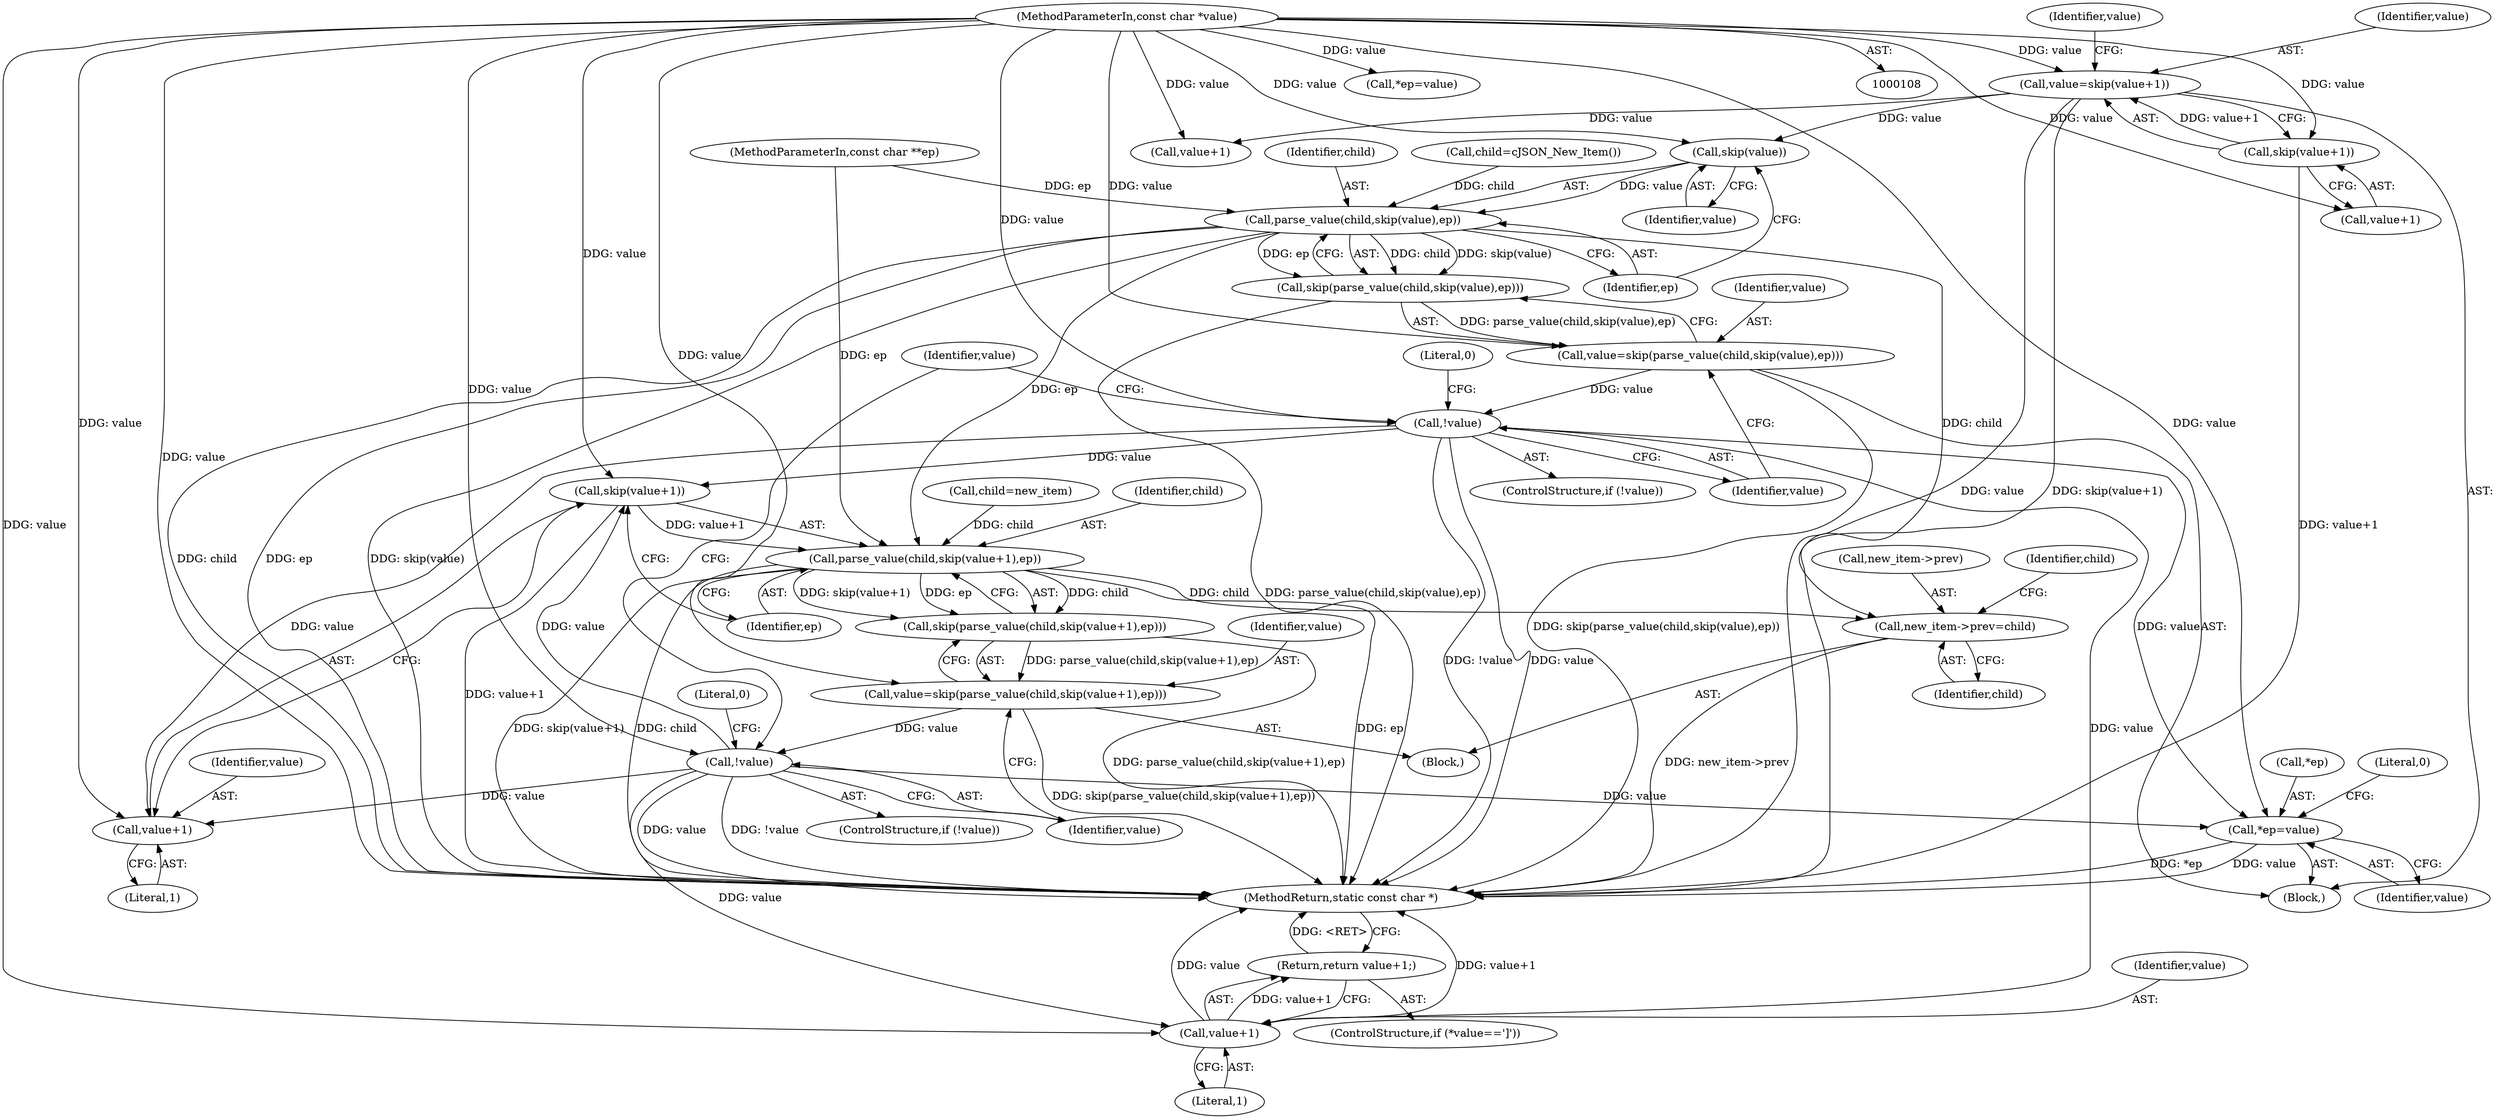 digraph "0_iperf_91f2fa59e8ed80dfbf400add0164ee0e508e412a_35@pointer" {
"1000165" [label="(Call,skip(value))"];
"1000131" [label="(Call,value=skip(value+1))"];
"1000133" [label="(Call,skip(value+1))"];
"1000110" [label="(MethodParameterIn,const char *value)"];
"1000163" [label="(Call,parse_value(child,skip(value),ep))"];
"1000162" [label="(Call,skip(parse_value(child,skip(value),ep)))"];
"1000160" [label="(Call,value=skip(parse_value(child,skip(value),ep)))"];
"1000169" [label="(Call,!value)"];
"1000205" [label="(Call,skip(value+1))"];
"1000203" [label="(Call,parse_value(child,skip(value+1),ep))"];
"1000192" [label="(Call,new_item->prev=child)"];
"1000202" [label="(Call,skip(parse_value(child,skip(value+1),ep)))"];
"1000200" [label="(Call,value=skip(parse_value(child,skip(value+1),ep)))"];
"1000211" [label="(Call,!value)"];
"1000206" [label="(Call,value+1)"];
"1000221" [label="(Call,value+1)"];
"1000220" [label="(Return,return value+1;)"];
"1000224" [label="(Call,*ep=value)"];
"1000160" [label="(Call,value=skip(parse_value(child,skip(value),ep)))"];
"1000193" [label="(Call,new_item->prev)"];
"1000206" [label="(Call,value+1)"];
"1000223" [label="(Literal,1)"];
"1000204" [label="(Identifier,child)"];
"1000208" [label="(Literal,1)"];
"1000110" [label="(MethodParameterIn,const char *value)"];
"1000230" [label="(MethodReturn,static const char *)"];
"1000211" [label="(Call,!value)"];
"1000225" [label="(Call,*ep)"];
"1000172" [label="(Literal,0)"];
"1000222" [label="(Identifier,value)"];
"1000178" [label="(Block,)"];
"1000132" [label="(Identifier,value)"];
"1000112" [label="(Block,)"];
"1000201" [label="(Identifier,value)"];
"1000221" [label="(Call,value+1)"];
"1000140" [label="(Identifier,value)"];
"1000164" [label="(Identifier,child)"];
"1000168" [label="(ControlStructure,if (!value))"];
"1000162" [label="(Call,skip(parse_value(child,skip(value),ep)))"];
"1000196" [label="(Identifier,child)"];
"1000202" [label="(Call,skip(parse_value(child,skip(value+1),ep)))"];
"1000169" [label="(Call,!value)"];
"1000220" [label="(Return,return value+1;)"];
"1000131" [label="(Call,value=skip(value+1))"];
"1000176" [label="(Identifier,value)"];
"1000198" [label="(Identifier,child)"];
"1000161" [label="(Identifier,value)"];
"1000215" [label="(ControlStructure,if (*value==']'))"];
"1000205" [label="(Call,skip(value+1))"];
"1000150" [label="(Call,child=cJSON_New_Item())"];
"1000200" [label="(Call,value=skip(parse_value(child,skip(value+1),ep)))"];
"1000111" [label="(MethodParameterIn,const char **ep)"];
"1000209" [label="(Identifier,ep)"];
"1000214" [label="(Literal,0)"];
"1000212" [label="(Identifier,value)"];
"1000133" [label="(Call,skip(value+1))"];
"1000227" [label="(Identifier,value)"];
"1000197" [label="(Call,child=new_item)"];
"1000210" [label="(ControlStructure,if (!value))"];
"1000120" [label="(Call,*ep=value)"];
"1000229" [label="(Literal,0)"];
"1000163" [label="(Call,parse_value(child,skip(value),ep))"];
"1000224" [label="(Call,*ep=value)"];
"1000203" [label="(Call,parse_value(child,skip(value+1),ep))"];
"1000166" [label="(Identifier,value)"];
"1000165" [label="(Call,skip(value))"];
"1000143" [label="(Call,value+1)"];
"1000170" [label="(Identifier,value)"];
"1000167" [label="(Identifier,ep)"];
"1000192" [label="(Call,new_item->prev=child)"];
"1000207" [label="(Identifier,value)"];
"1000134" [label="(Call,value+1)"];
"1000165" -> "1000163"  [label="AST: "];
"1000165" -> "1000166"  [label="CFG: "];
"1000166" -> "1000165"  [label="AST: "];
"1000167" -> "1000165"  [label="CFG: "];
"1000165" -> "1000163"  [label="DDG: value"];
"1000131" -> "1000165"  [label="DDG: value"];
"1000110" -> "1000165"  [label="DDG: value"];
"1000131" -> "1000112"  [label="AST: "];
"1000131" -> "1000133"  [label="CFG: "];
"1000132" -> "1000131"  [label="AST: "];
"1000133" -> "1000131"  [label="AST: "];
"1000140" -> "1000131"  [label="CFG: "];
"1000131" -> "1000230"  [label="DDG: skip(value+1)"];
"1000131" -> "1000230"  [label="DDG: value"];
"1000133" -> "1000131"  [label="DDG: value+1"];
"1000110" -> "1000131"  [label="DDG: value"];
"1000131" -> "1000143"  [label="DDG: value"];
"1000133" -> "1000134"  [label="CFG: "];
"1000134" -> "1000133"  [label="AST: "];
"1000133" -> "1000230"  [label="DDG: value+1"];
"1000110" -> "1000133"  [label="DDG: value"];
"1000110" -> "1000108"  [label="AST: "];
"1000110" -> "1000230"  [label="DDG: value"];
"1000110" -> "1000120"  [label="DDG: value"];
"1000110" -> "1000134"  [label="DDG: value"];
"1000110" -> "1000143"  [label="DDG: value"];
"1000110" -> "1000160"  [label="DDG: value"];
"1000110" -> "1000169"  [label="DDG: value"];
"1000110" -> "1000200"  [label="DDG: value"];
"1000110" -> "1000205"  [label="DDG: value"];
"1000110" -> "1000206"  [label="DDG: value"];
"1000110" -> "1000211"  [label="DDG: value"];
"1000110" -> "1000221"  [label="DDG: value"];
"1000110" -> "1000224"  [label="DDG: value"];
"1000163" -> "1000162"  [label="AST: "];
"1000163" -> "1000167"  [label="CFG: "];
"1000164" -> "1000163"  [label="AST: "];
"1000167" -> "1000163"  [label="AST: "];
"1000162" -> "1000163"  [label="CFG: "];
"1000163" -> "1000230"  [label="DDG: child"];
"1000163" -> "1000230"  [label="DDG: ep"];
"1000163" -> "1000230"  [label="DDG: skip(value)"];
"1000163" -> "1000162"  [label="DDG: child"];
"1000163" -> "1000162"  [label="DDG: skip(value)"];
"1000163" -> "1000162"  [label="DDG: ep"];
"1000150" -> "1000163"  [label="DDG: child"];
"1000111" -> "1000163"  [label="DDG: ep"];
"1000163" -> "1000192"  [label="DDG: child"];
"1000163" -> "1000203"  [label="DDG: ep"];
"1000162" -> "1000160"  [label="AST: "];
"1000160" -> "1000162"  [label="CFG: "];
"1000162" -> "1000230"  [label="DDG: parse_value(child,skip(value),ep)"];
"1000162" -> "1000160"  [label="DDG: parse_value(child,skip(value),ep)"];
"1000160" -> "1000112"  [label="AST: "];
"1000161" -> "1000160"  [label="AST: "];
"1000170" -> "1000160"  [label="CFG: "];
"1000160" -> "1000230"  [label="DDG: skip(parse_value(child,skip(value),ep))"];
"1000160" -> "1000169"  [label="DDG: value"];
"1000169" -> "1000168"  [label="AST: "];
"1000169" -> "1000170"  [label="CFG: "];
"1000170" -> "1000169"  [label="AST: "];
"1000172" -> "1000169"  [label="CFG: "];
"1000176" -> "1000169"  [label="CFG: "];
"1000169" -> "1000230"  [label="DDG: !value"];
"1000169" -> "1000230"  [label="DDG: value"];
"1000169" -> "1000205"  [label="DDG: value"];
"1000169" -> "1000206"  [label="DDG: value"];
"1000169" -> "1000221"  [label="DDG: value"];
"1000169" -> "1000224"  [label="DDG: value"];
"1000205" -> "1000203"  [label="AST: "];
"1000205" -> "1000206"  [label="CFG: "];
"1000206" -> "1000205"  [label="AST: "];
"1000209" -> "1000205"  [label="CFG: "];
"1000205" -> "1000230"  [label="DDG: value+1"];
"1000205" -> "1000203"  [label="DDG: value+1"];
"1000211" -> "1000205"  [label="DDG: value"];
"1000203" -> "1000202"  [label="AST: "];
"1000203" -> "1000209"  [label="CFG: "];
"1000204" -> "1000203"  [label="AST: "];
"1000209" -> "1000203"  [label="AST: "];
"1000202" -> "1000203"  [label="CFG: "];
"1000203" -> "1000230"  [label="DDG: ep"];
"1000203" -> "1000230"  [label="DDG: skip(value+1)"];
"1000203" -> "1000230"  [label="DDG: child"];
"1000203" -> "1000192"  [label="DDG: child"];
"1000203" -> "1000202"  [label="DDG: child"];
"1000203" -> "1000202"  [label="DDG: skip(value+1)"];
"1000203" -> "1000202"  [label="DDG: ep"];
"1000197" -> "1000203"  [label="DDG: child"];
"1000111" -> "1000203"  [label="DDG: ep"];
"1000192" -> "1000178"  [label="AST: "];
"1000192" -> "1000196"  [label="CFG: "];
"1000193" -> "1000192"  [label="AST: "];
"1000196" -> "1000192"  [label="AST: "];
"1000198" -> "1000192"  [label="CFG: "];
"1000192" -> "1000230"  [label="DDG: new_item->prev"];
"1000202" -> "1000200"  [label="AST: "];
"1000200" -> "1000202"  [label="CFG: "];
"1000202" -> "1000230"  [label="DDG: parse_value(child,skip(value+1),ep)"];
"1000202" -> "1000200"  [label="DDG: parse_value(child,skip(value+1),ep)"];
"1000200" -> "1000178"  [label="AST: "];
"1000201" -> "1000200"  [label="AST: "];
"1000212" -> "1000200"  [label="CFG: "];
"1000200" -> "1000230"  [label="DDG: skip(parse_value(child,skip(value+1),ep))"];
"1000200" -> "1000211"  [label="DDG: value"];
"1000211" -> "1000210"  [label="AST: "];
"1000211" -> "1000212"  [label="CFG: "];
"1000212" -> "1000211"  [label="AST: "];
"1000176" -> "1000211"  [label="CFG: "];
"1000214" -> "1000211"  [label="CFG: "];
"1000211" -> "1000230"  [label="DDG: value"];
"1000211" -> "1000230"  [label="DDG: !value"];
"1000211" -> "1000206"  [label="DDG: value"];
"1000211" -> "1000221"  [label="DDG: value"];
"1000211" -> "1000224"  [label="DDG: value"];
"1000206" -> "1000208"  [label="CFG: "];
"1000207" -> "1000206"  [label="AST: "];
"1000208" -> "1000206"  [label="AST: "];
"1000221" -> "1000220"  [label="AST: "];
"1000221" -> "1000223"  [label="CFG: "];
"1000222" -> "1000221"  [label="AST: "];
"1000223" -> "1000221"  [label="AST: "];
"1000220" -> "1000221"  [label="CFG: "];
"1000221" -> "1000230"  [label="DDG: value"];
"1000221" -> "1000230"  [label="DDG: value+1"];
"1000221" -> "1000220"  [label="DDG: value+1"];
"1000220" -> "1000215"  [label="AST: "];
"1000230" -> "1000220"  [label="CFG: "];
"1000220" -> "1000230"  [label="DDG: <RET>"];
"1000224" -> "1000112"  [label="AST: "];
"1000224" -> "1000227"  [label="CFG: "];
"1000225" -> "1000224"  [label="AST: "];
"1000227" -> "1000224"  [label="AST: "];
"1000229" -> "1000224"  [label="CFG: "];
"1000224" -> "1000230"  [label="DDG: *ep"];
"1000224" -> "1000230"  [label="DDG: value"];
}
